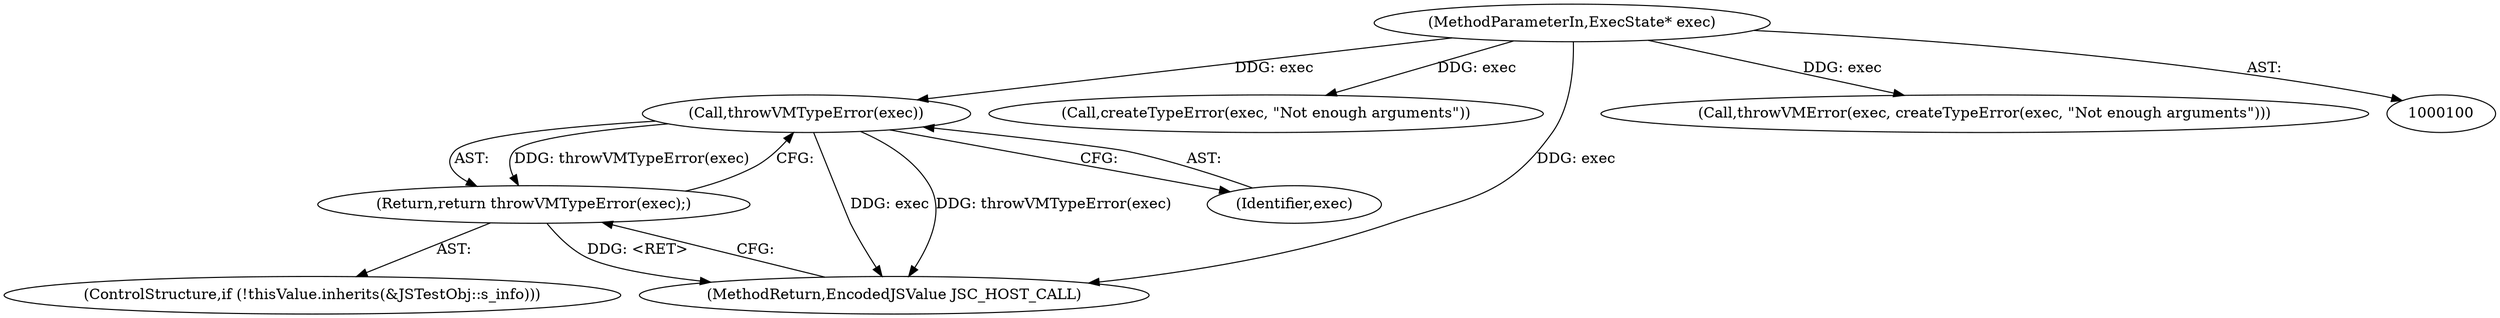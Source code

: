 digraph "0_Chrome_b944f670bb7a8a919daac497a4ea0536c954c201_37@pointer" {
"1000113" [label="(Call,throwVMTypeError(exec))"];
"1000101" [label="(MethodParameterIn,ExecState* exec)"];
"1000112" [label="(Return,return throwVMTypeError(exec);)"];
"1000134" [label="(Call,createTypeError(exec, \"Not enough arguments\"))"];
"1000113" [label="(Call,throwVMTypeError(exec))"];
"1000187" [label="(MethodReturn,EncodedJSValue JSC_HOST_CALL)"];
"1000107" [label="(ControlStructure,if (!thisValue.inherits(&JSTestObj::s_info)))"];
"1000101" [label="(MethodParameterIn,ExecState* exec)"];
"1000132" [label="(Call,throwVMError(exec, createTypeError(exec, \"Not enough arguments\")))"];
"1000112" [label="(Return,return throwVMTypeError(exec);)"];
"1000114" [label="(Identifier,exec)"];
"1000113" -> "1000112"  [label="AST: "];
"1000113" -> "1000114"  [label="CFG: "];
"1000114" -> "1000113"  [label="AST: "];
"1000112" -> "1000113"  [label="CFG: "];
"1000113" -> "1000187"  [label="DDG: exec"];
"1000113" -> "1000187"  [label="DDG: throwVMTypeError(exec)"];
"1000113" -> "1000112"  [label="DDG: throwVMTypeError(exec)"];
"1000101" -> "1000113"  [label="DDG: exec"];
"1000101" -> "1000100"  [label="AST: "];
"1000101" -> "1000187"  [label="DDG: exec"];
"1000101" -> "1000132"  [label="DDG: exec"];
"1000101" -> "1000134"  [label="DDG: exec"];
"1000112" -> "1000107"  [label="AST: "];
"1000187" -> "1000112"  [label="CFG: "];
"1000112" -> "1000187"  [label="DDG: <RET>"];
}

